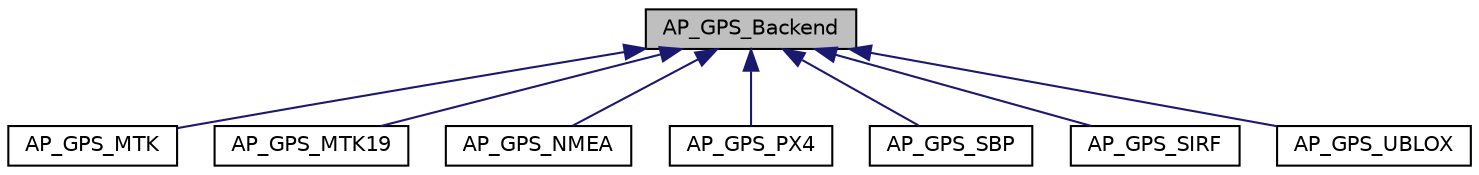 digraph "AP_GPS_Backend"
{
 // INTERACTIVE_SVG=YES
  edge [fontname="Helvetica",fontsize="10",labelfontname="Helvetica",labelfontsize="10"];
  node [fontname="Helvetica",fontsize="10",shape=record];
  Node1 [label="AP_GPS_Backend",height=0.2,width=0.4,color="black", fillcolor="grey75", style="filled" fontcolor="black"];
  Node1 -> Node2 [dir="back",color="midnightblue",fontsize="10",style="solid",fontname="Helvetica"];
  Node2 [label="AP_GPS_MTK",height=0.2,width=0.4,color="black", fillcolor="white", style="filled",URL="$classAP__GPS__MTK.html"];
  Node1 -> Node3 [dir="back",color="midnightblue",fontsize="10",style="solid",fontname="Helvetica"];
  Node3 [label="AP_GPS_MTK19",height=0.2,width=0.4,color="black", fillcolor="white", style="filled",URL="$classAP__GPS__MTK19.html"];
  Node1 -> Node4 [dir="back",color="midnightblue",fontsize="10",style="solid",fontname="Helvetica"];
  Node4 [label="AP_GPS_NMEA",height=0.2,width=0.4,color="black", fillcolor="white", style="filled",URL="$classAP__GPS__NMEA.html"];
  Node1 -> Node5 [dir="back",color="midnightblue",fontsize="10",style="solid",fontname="Helvetica"];
  Node5 [label="AP_GPS_PX4",height=0.2,width=0.4,color="black", fillcolor="white", style="filled",URL="$classAP__GPS__PX4.html"];
  Node1 -> Node6 [dir="back",color="midnightblue",fontsize="10",style="solid",fontname="Helvetica"];
  Node6 [label="AP_GPS_SBP",height=0.2,width=0.4,color="black", fillcolor="white", style="filled",URL="$classAP__GPS__SBP.html"];
  Node1 -> Node7 [dir="back",color="midnightblue",fontsize="10",style="solid",fontname="Helvetica"];
  Node7 [label="AP_GPS_SIRF",height=0.2,width=0.4,color="black", fillcolor="white", style="filled",URL="$classAP__GPS__SIRF.html"];
  Node1 -> Node8 [dir="back",color="midnightblue",fontsize="10",style="solid",fontname="Helvetica"];
  Node8 [label="AP_GPS_UBLOX",height=0.2,width=0.4,color="black", fillcolor="white", style="filled",URL="$classAP__GPS__UBLOX.html"];
}
